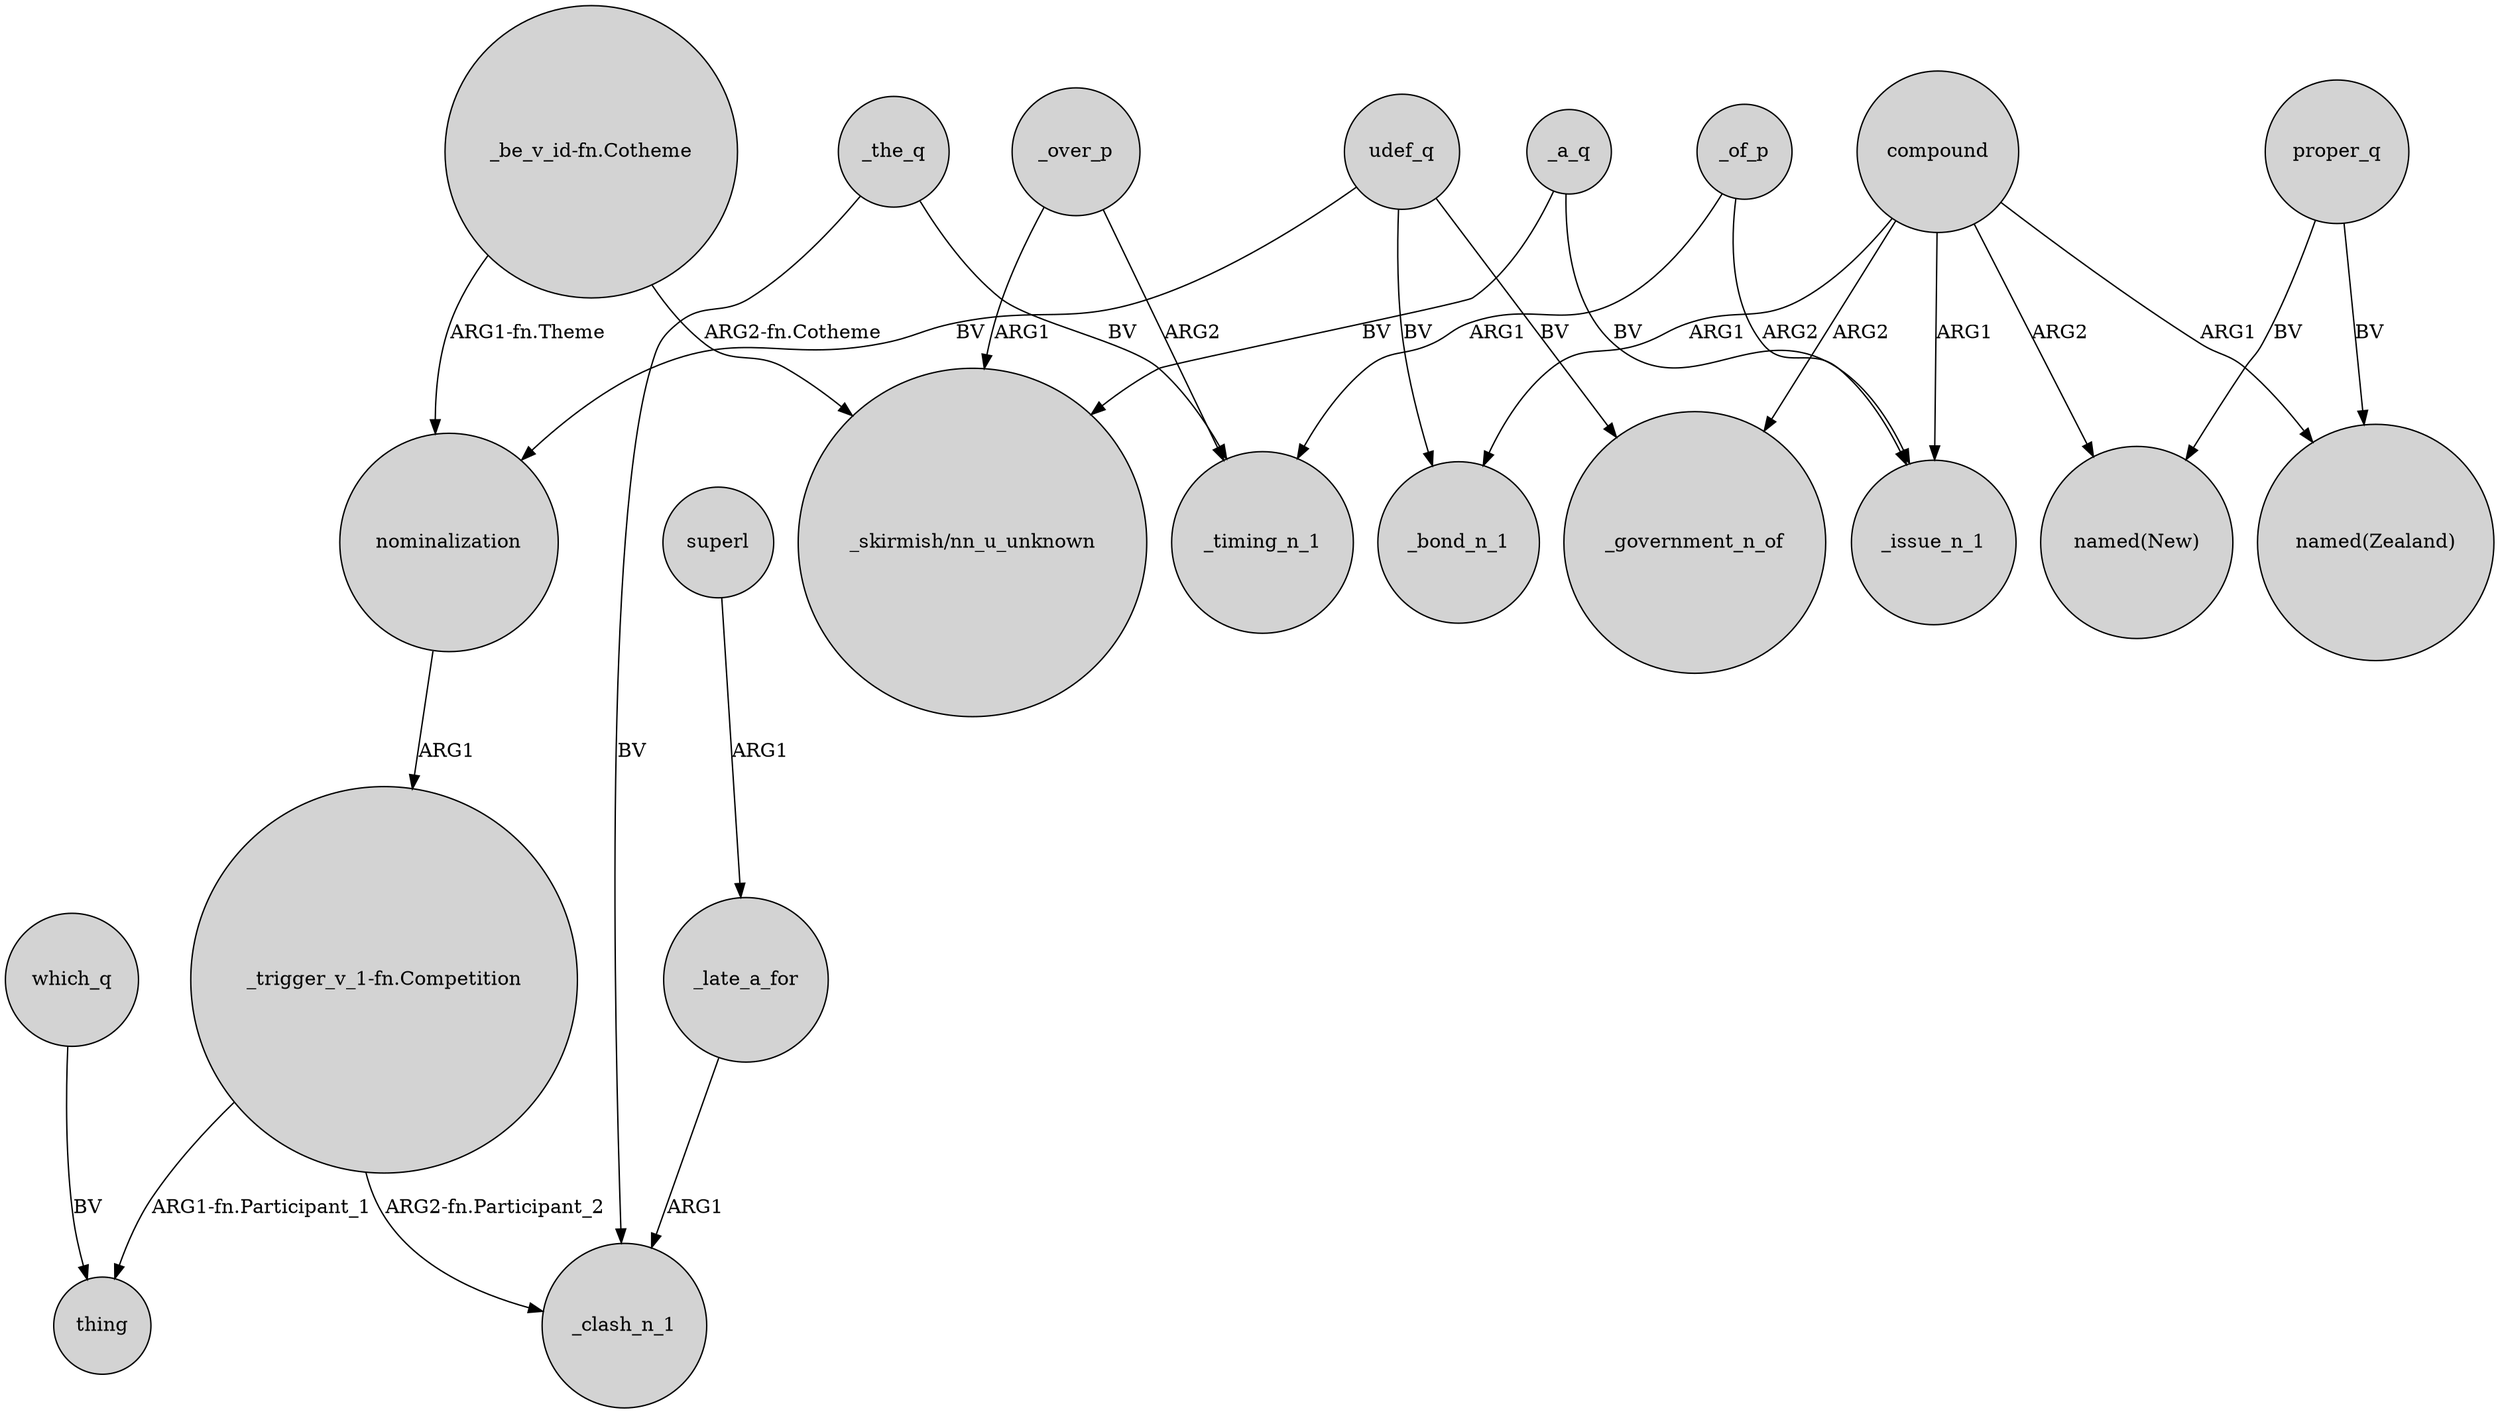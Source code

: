 digraph {
	node [shape=circle style=filled]
	compound -> _government_n_of [label=ARG2]
	udef_q -> _government_n_of [label=BV]
	udef_q -> _bond_n_1 [label=BV]
	compound -> "named(New)" [label=ARG2]
	_over_p -> "_skirmish/nn_u_unknown" [label=ARG1]
	proper_q -> "named(New)" [label=BV]
	_of_p -> _issue_n_1 [label=ARG2]
	udef_q -> nominalization [label=BV]
	superl -> _late_a_for [label=ARG1]
	compound -> _bond_n_1 [label=ARG1]
	which_q -> thing [label=BV]
	compound -> "named(Zealand)" [label=ARG1]
	"_be_v_id-fn.Cotheme" -> nominalization [label="ARG1-fn.Theme"]
	_a_q -> "_skirmish/nn_u_unknown" [label=BV]
	nominalization -> "_trigger_v_1-fn.Competition" [label=ARG1]
	_of_p -> _timing_n_1 [label=ARG1]
	_late_a_for -> _clash_n_1 [label=ARG1]
	"_trigger_v_1-fn.Competition" -> thing [label="ARG1-fn.Participant_1"]
	_the_q -> _timing_n_1 [label=BV]
	proper_q -> "named(Zealand)" [label=BV]
	"_be_v_id-fn.Cotheme" -> "_skirmish/nn_u_unknown" [label="ARG2-fn.Cotheme"]
	"_trigger_v_1-fn.Competition" -> _clash_n_1 [label="ARG2-fn.Participant_2"]
	compound -> _issue_n_1 [label=ARG1]
	_the_q -> _clash_n_1 [label=BV]
	_a_q -> _issue_n_1 [label=BV]
	_over_p -> _timing_n_1 [label=ARG2]
}
